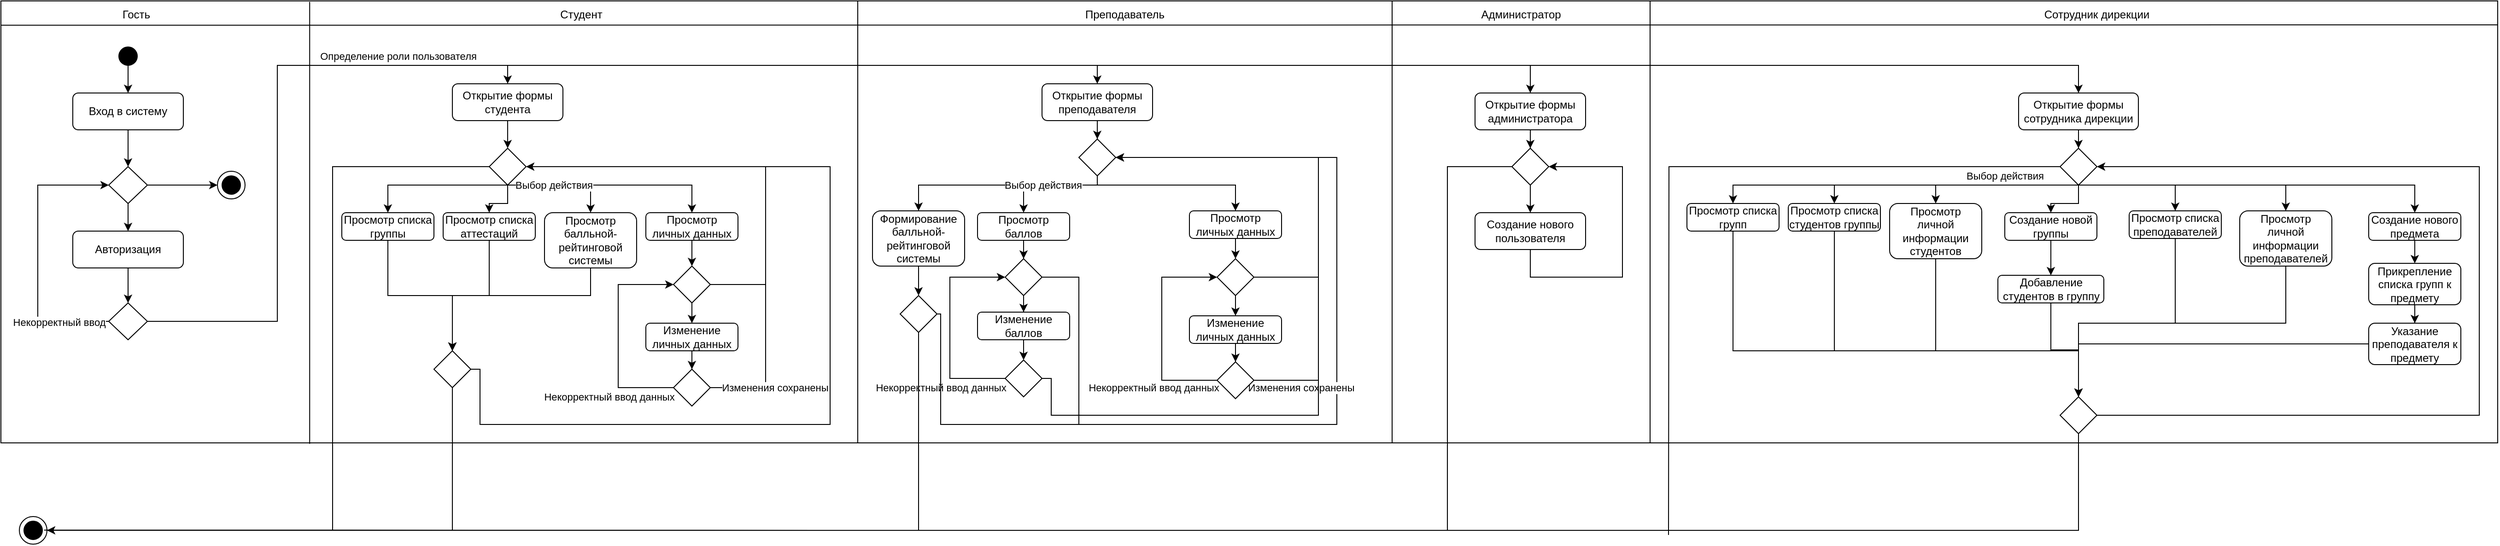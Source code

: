 <mxfile version="15.9.6" type="device"><diagram id="YFLqQj2eBZl2a2JUq5xN" name="Page-1"><mxGraphModel dx="2370" dy="1228" grid="1" gridSize="10" guides="1" tooltips="1" connect="1" arrows="1" fold="1" page="1" pageScale="1" pageWidth="827" pageHeight="1169" math="0" shadow="0"><root><mxCell id="0"/><mxCell id="1" parent="0"/><mxCell id="J7A0j77_E12-_ybior26-1" value="" style="rounded=0;whiteSpace=wrap;html=1;" vertex="1" parent="1"><mxGeometry width="2710" height="480" as="geometry"/></mxCell><mxCell id="J7A0j77_E12-_ybior26-17" value="" style="ellipse;whiteSpace=wrap;html=1;fillColor=#FFFFFF;" vertex="1" parent="1"><mxGeometry x="235" y="185" width="30" height="30" as="geometry"/></mxCell><mxCell id="J7A0j77_E12-_ybior26-2" value="" style="endArrow=none;html=1;rounded=0;exitX=0;exitY=0.055;exitDx=0;exitDy=0;exitPerimeter=0;" edge="1" parent="1" source="J7A0j77_E12-_ybior26-1"><mxGeometry width="50" height="50" relative="1" as="geometry"><mxPoint x="-30" y="80" as="sourcePoint"/><mxPoint x="2710" y="26" as="targetPoint"/></mxGeometry></mxCell><mxCell id="J7A0j77_E12-_ybior26-3" value="Гость" style="text;html=1;strokeColor=none;fillColor=none;align=center;verticalAlign=middle;whiteSpace=wrap;rounded=0;" vertex="1" parent="1"><mxGeometry x="117" width="60" height="30" as="geometry"/></mxCell><mxCell id="J7A0j77_E12-_ybior26-4" value="" style="ellipse;whiteSpace=wrap;html=1;fillColor=#000000;" vertex="1" parent="1"><mxGeometry x="128" y="50" width="20" height="20" as="geometry"/></mxCell><mxCell id="J7A0j77_E12-_ybior26-5" value="Вход в систему" style="rounded=1;whiteSpace=wrap;html=1;fillColor=#FFFFFF;" vertex="1" parent="1"><mxGeometry x="78" y="100" width="120" height="40" as="geometry"/></mxCell><mxCell id="J7A0j77_E12-_ybior26-6" value="" style="endArrow=classic;html=1;rounded=0;exitX=0.5;exitY=1;exitDx=0;exitDy=0;entryX=0.5;entryY=0;entryDx=0;entryDy=0;" edge="1" parent="1" source="J7A0j77_E12-_ybior26-4" target="J7A0j77_E12-_ybior26-5"><mxGeometry width="50" height="50" relative="1" as="geometry"><mxPoint x="148" y="110" as="sourcePoint"/><mxPoint x="198" y="60" as="targetPoint"/></mxGeometry></mxCell><mxCell id="J7A0j77_E12-_ybior26-7" value="" style="endArrow=classic;html=1;rounded=0;exitX=0.5;exitY=1;exitDx=0;exitDy=0;entryX=0.5;entryY=0;entryDx=0;entryDy=0;" edge="1" parent="1" source="J7A0j77_E12-_ybior26-5" target="J7A0j77_E12-_ybior26-8"><mxGeometry width="50" height="50" relative="1" as="geometry"><mxPoint x="130" y="220" as="sourcePoint"/><mxPoint x="-50" y="110" as="targetPoint"/></mxGeometry></mxCell><mxCell id="J7A0j77_E12-_ybior26-18" style="edgeStyle=orthogonalEdgeStyle;rounded=0;orthogonalLoop=1;jettySize=auto;html=1;entryX=0;entryY=0.5;entryDx=0;entryDy=0;" edge="1" parent="1" source="J7A0j77_E12-_ybior26-8" target="J7A0j77_E12-_ybior26-17"><mxGeometry relative="1" as="geometry"/></mxCell><mxCell id="J7A0j77_E12-_ybior26-8" value="" style="rhombus;whiteSpace=wrap;html=1;fillColor=#FFFFFF;" vertex="1" parent="1"><mxGeometry x="117" y="180" width="42" height="40" as="geometry"/></mxCell><mxCell id="J7A0j77_E12-_ybior26-9" value="" style="endArrow=classic;html=1;rounded=0;exitX=0.5;exitY=1;exitDx=0;exitDy=0;entryX=0.5;entryY=0;entryDx=0;entryDy=0;" edge="1" parent="1" source="J7A0j77_E12-_ybior26-8" target="J7A0j77_E12-_ybior26-10"><mxGeometry width="50" height="50" relative="1" as="geometry"><mxPoint x="140" y="260" as="sourcePoint"/><mxPoint x="-30" y="240" as="targetPoint"/></mxGeometry></mxCell><mxCell id="J7A0j77_E12-_ybior26-13" style="edgeStyle=orthogonalEdgeStyle;rounded=0;orthogonalLoop=1;jettySize=auto;html=1;" edge="1" parent="1" source="J7A0j77_E12-_ybior26-10" target="J7A0j77_E12-_ybior26-12"><mxGeometry relative="1" as="geometry"/></mxCell><mxCell id="J7A0j77_E12-_ybior26-10" value="Авторизация" style="rounded=1;whiteSpace=wrap;html=1;fillColor=#FFFFFF;" vertex="1" parent="1"><mxGeometry x="78" y="250" width="120" height="40" as="geometry"/></mxCell><mxCell id="J7A0j77_E12-_ybior26-14" style="edgeStyle=orthogonalEdgeStyle;rounded=0;orthogonalLoop=1;jettySize=auto;html=1;entryX=0;entryY=0.5;entryDx=0;entryDy=0;" edge="1" parent="1" source="J7A0j77_E12-_ybior26-12" target="J7A0j77_E12-_ybior26-8"><mxGeometry relative="1" as="geometry"><Array as="points"><mxPoint x="40" y="348.0"/><mxPoint x="40" y="200"/></Array></mxGeometry></mxCell><mxCell id="J7A0j77_E12-_ybior26-15" value="Некорректный ввод" style="edgeLabel;html=1;align=center;verticalAlign=middle;resizable=0;points=[];" vertex="1" connectable="0" parent="J7A0j77_E12-_ybior26-14"><mxGeometry x="-0.639" y="1" relative="1" as="geometry"><mxPoint as="offset"/></mxGeometry></mxCell><mxCell id="J7A0j77_E12-_ybior26-23" style="edgeStyle=orthogonalEdgeStyle;rounded=0;orthogonalLoop=1;jettySize=auto;html=1;entryX=0.5;entryY=0;entryDx=0;entryDy=0;" edge="1" parent="1" source="J7A0j77_E12-_ybior26-12" target="J7A0j77_E12-_ybior26-22"><mxGeometry relative="1" as="geometry"><Array as="points"><mxPoint x="300" y="348"/><mxPoint x="300" y="70"/><mxPoint x="550" y="70"/></Array></mxGeometry></mxCell><mxCell id="J7A0j77_E12-_ybior26-26" value="Определение роли пользователя" style="edgeLabel;html=1;align=center;verticalAlign=middle;resizable=0;points=[];" vertex="1" connectable="0" parent="J7A0j77_E12-_ybior26-23"><mxGeometry x="0.508" y="-1" relative="1" as="geometry"><mxPoint x="30" y="-11" as="offset"/></mxGeometry></mxCell><mxCell id="J7A0j77_E12-_ybior26-63" style="edgeStyle=orthogonalEdgeStyle;rounded=0;orthogonalLoop=1;jettySize=auto;html=1;entryX=0.5;entryY=0;entryDx=0;entryDy=0;endArrow=classic;endFill=1;" edge="1" parent="1" source="J7A0j77_E12-_ybior26-12" target="J7A0j77_E12-_ybior26-61"><mxGeometry relative="1" as="geometry"><Array as="points"><mxPoint x="300" y="348"/><mxPoint x="300" y="70"/><mxPoint x="1190" y="70"/></Array></mxGeometry></mxCell><mxCell id="J7A0j77_E12-_ybior26-107" style="edgeStyle=orthogonalEdgeStyle;rounded=0;orthogonalLoop=1;jettySize=auto;html=1;entryX=0.5;entryY=0;entryDx=0;entryDy=0;endArrow=classic;endFill=1;" edge="1" parent="1" source="J7A0j77_E12-_ybior26-12" target="J7A0j77_E12-_ybior26-106"><mxGeometry relative="1" as="geometry"><Array as="points"><mxPoint x="300" y="348"/><mxPoint x="300" y="70"/><mxPoint x="1660" y="70"/></Array></mxGeometry></mxCell><mxCell id="J7A0j77_E12-_ybior26-119" style="edgeStyle=orthogonalEdgeStyle;rounded=0;orthogonalLoop=1;jettySize=auto;html=1;entryX=0.5;entryY=0;entryDx=0;entryDy=0;endArrow=classic;endFill=1;" edge="1" parent="1" source="J7A0j77_E12-_ybior26-12" target="J7A0j77_E12-_ybior26-118"><mxGeometry relative="1" as="geometry"><Array as="points"><mxPoint x="300" y="348"/><mxPoint x="300" y="70"/><mxPoint x="2255" y="70"/></Array></mxGeometry></mxCell><mxCell id="J7A0j77_E12-_ybior26-12" value="" style="rhombus;whiteSpace=wrap;html=1;fillColor=#FFFFFF;" vertex="1" parent="1"><mxGeometry x="117" y="328" width="42" height="40" as="geometry"/></mxCell><mxCell id="J7A0j77_E12-_ybior26-16" value="" style="ellipse;whiteSpace=wrap;html=1;fillColor=#000000;" vertex="1" parent="1"><mxGeometry x="240" y="190" width="20" height="20" as="geometry"/></mxCell><mxCell id="J7A0j77_E12-_ybior26-19" value="" style="endArrow=none;html=1;rounded=0;exitX=0.344;exitY=0.002;exitDx=0;exitDy=0;exitPerimeter=0;entryX=0.344;entryY=1.002;entryDx=0;entryDy=0;entryPerimeter=0;" edge="1" parent="1"><mxGeometry width="50" height="50" relative="1" as="geometry"><mxPoint x="335.12" y="0.96" as="sourcePoint"/><mxPoint x="335.12" y="480.96" as="targetPoint"/></mxGeometry></mxCell><mxCell id="J7A0j77_E12-_ybior26-20" value="Студент" style="text;html=1;strokeColor=none;fillColor=none;align=center;verticalAlign=middle;whiteSpace=wrap;rounded=0;" vertex="1" parent="1"><mxGeometry x="600" width="60" height="30" as="geometry"/></mxCell><mxCell id="J7A0j77_E12-_ybior26-27" style="edgeStyle=orthogonalEdgeStyle;rounded=0;orthogonalLoop=1;jettySize=auto;html=1;entryX=0.5;entryY=0;entryDx=0;entryDy=0;" edge="1" parent="1" source="J7A0j77_E12-_ybior26-22" target="J7A0j77_E12-_ybior26-25"><mxGeometry relative="1" as="geometry"/></mxCell><mxCell id="J7A0j77_E12-_ybior26-22" value="Открытие формы студента" style="rounded=1;whiteSpace=wrap;html=1;fillColor=#FFFFFF;" vertex="1" parent="1"><mxGeometry x="490" y="90" width="120" height="40" as="geometry"/></mxCell><mxCell id="J7A0j77_E12-_ybior26-33" style="edgeStyle=orthogonalEdgeStyle;rounded=0;orthogonalLoop=1;jettySize=auto;html=1;entryX=0.5;entryY=0;entryDx=0;entryDy=0;" edge="1" parent="1" source="J7A0j77_E12-_ybior26-25" target="J7A0j77_E12-_ybior26-28"><mxGeometry relative="1" as="geometry"><Array as="points"><mxPoint x="420" y="200"/></Array></mxGeometry></mxCell><mxCell id="J7A0j77_E12-_ybior26-34" style="edgeStyle=orthogonalEdgeStyle;rounded=0;orthogonalLoop=1;jettySize=auto;html=1;entryX=0.5;entryY=0;entryDx=0;entryDy=0;" edge="1" parent="1" source="J7A0j77_E12-_ybior26-25" target="J7A0j77_E12-_ybior26-29"><mxGeometry relative="1" as="geometry"/></mxCell><mxCell id="J7A0j77_E12-_ybior26-35" style="edgeStyle=orthogonalEdgeStyle;rounded=0;orthogonalLoop=1;jettySize=auto;html=1;entryX=0.5;entryY=0;entryDx=0;entryDy=0;" edge="1" parent="1" source="J7A0j77_E12-_ybior26-25" target="J7A0j77_E12-_ybior26-30"><mxGeometry relative="1" as="geometry"><Array as="points"><mxPoint x="640" y="200"/></Array></mxGeometry></mxCell><mxCell id="J7A0j77_E12-_ybior26-36" style="edgeStyle=orthogonalEdgeStyle;rounded=0;orthogonalLoop=1;jettySize=auto;html=1;entryX=0.5;entryY=0;entryDx=0;entryDy=0;" edge="1" parent="1" source="J7A0j77_E12-_ybior26-25" target="J7A0j77_E12-_ybior26-32"><mxGeometry relative="1" as="geometry"><Array as="points"><mxPoint x="750" y="200"/></Array></mxGeometry></mxCell><mxCell id="J7A0j77_E12-_ybior26-104" value="Выбор действия" style="edgeLabel;html=1;align=center;verticalAlign=middle;resizable=0;points=[];" vertex="1" connectable="0" parent="J7A0j77_E12-_ybior26-36"><mxGeometry x="-0.79" y="-2" relative="1" as="geometry"><mxPoint x="26" y="-2" as="offset"/></mxGeometry></mxCell><mxCell id="J7A0j77_E12-_ybior26-58" style="edgeStyle=orthogonalEdgeStyle;rounded=0;orthogonalLoop=1;jettySize=auto;html=1;endArrow=none;endFill=0;entryX=1;entryY=0.5;entryDx=0;entryDy=0;" edge="1" parent="1" source="J7A0j77_E12-_ybior26-25" target="J7A0j77_E12-_ybior26-41"><mxGeometry relative="1" as="geometry"><mxPoint x="360" y="570" as="targetPoint"/><Array as="points"><mxPoint x="360" y="180"/><mxPoint x="360" y="575"/></Array></mxGeometry></mxCell><mxCell id="J7A0j77_E12-_ybior26-25" value="" style="rhombus;whiteSpace=wrap;html=1;fillColor=#FFFFFF;" vertex="1" parent="1"><mxGeometry x="530" y="160" width="40" height="40" as="geometry"/></mxCell><mxCell id="J7A0j77_E12-_ybior26-53" style="edgeStyle=orthogonalEdgeStyle;rounded=0;orthogonalLoop=1;jettySize=auto;html=1;entryX=0.5;entryY=0;entryDx=0;entryDy=0;endArrow=classic;endFill=1;" edge="1" parent="1" source="J7A0j77_E12-_ybior26-28" target="J7A0j77_E12-_ybior26-52"><mxGeometry relative="1" as="geometry"/></mxCell><mxCell id="J7A0j77_E12-_ybior26-28" value="Просмотр списка группы" style="rounded=1;whiteSpace=wrap;html=1;fillColor=#FFFFFF;" vertex="1" parent="1"><mxGeometry x="370" y="230" width="100" height="30" as="geometry"/></mxCell><mxCell id="J7A0j77_E12-_ybior26-54" style="edgeStyle=orthogonalEdgeStyle;rounded=0;orthogonalLoop=1;jettySize=auto;html=1;entryX=0.5;entryY=0;entryDx=0;entryDy=0;endArrow=classic;endFill=1;" edge="1" parent="1" source="J7A0j77_E12-_ybior26-29" target="J7A0j77_E12-_ybior26-52"><mxGeometry relative="1" as="geometry"/></mxCell><mxCell id="J7A0j77_E12-_ybior26-29" value="Просмотр списка аттестаций" style="rounded=1;whiteSpace=wrap;html=1;fillColor=#FFFFFF;" vertex="1" parent="1"><mxGeometry x="480" y="230" width="100" height="30" as="geometry"/></mxCell><mxCell id="J7A0j77_E12-_ybior26-55" style="edgeStyle=orthogonalEdgeStyle;rounded=0;orthogonalLoop=1;jettySize=auto;html=1;endArrow=classic;endFill=1;entryX=0.5;entryY=0;entryDx=0;entryDy=0;" edge="1" parent="1" source="J7A0j77_E12-_ybior26-30" target="J7A0j77_E12-_ybior26-52"><mxGeometry relative="1" as="geometry"><mxPoint x="490" y="360" as="targetPoint"/><Array as="points"><mxPoint x="640" y="320"/><mxPoint x="490" y="320"/></Array></mxGeometry></mxCell><mxCell id="J7A0j77_E12-_ybior26-30" value="Просмотр балльной-рейтинговой системы" style="rounded=1;whiteSpace=wrap;html=1;fillColor=#FFFFFF;" vertex="1" parent="1"><mxGeometry x="590" y="230" width="100" height="60" as="geometry"/></mxCell><mxCell id="J7A0j77_E12-_ybior26-38" style="edgeStyle=orthogonalEdgeStyle;rounded=0;orthogonalLoop=1;jettySize=auto;html=1;entryX=0.5;entryY=0;entryDx=0;entryDy=0;" edge="1" parent="1" source="J7A0j77_E12-_ybior26-32" target="J7A0j77_E12-_ybior26-37"><mxGeometry relative="1" as="geometry"/></mxCell><mxCell id="J7A0j77_E12-_ybior26-32" value="Просмотр личных данных" style="rounded=1;whiteSpace=wrap;html=1;fillColor=#FFFFFF;" vertex="1" parent="1"><mxGeometry x="700" y="230" width="100" height="30" as="geometry"/></mxCell><mxCell id="J7A0j77_E12-_ybior26-40" style="edgeStyle=orthogonalEdgeStyle;rounded=0;orthogonalLoop=1;jettySize=auto;html=1;entryX=0.5;entryY=0;entryDx=0;entryDy=0;" edge="1" parent="1" source="J7A0j77_E12-_ybior26-37" target="J7A0j77_E12-_ybior26-39"><mxGeometry relative="1" as="geometry"/></mxCell><mxCell id="J7A0j77_E12-_ybior26-50" style="edgeStyle=orthogonalEdgeStyle;rounded=0;orthogonalLoop=1;jettySize=auto;html=1;endArrow=none;endFill=0;" edge="1" parent="1" source="J7A0j77_E12-_ybior26-37"><mxGeometry relative="1" as="geometry"><mxPoint x="830" y="308" as="targetPoint"/></mxGeometry></mxCell><mxCell id="J7A0j77_E12-_ybior26-37" value="" style="rhombus;whiteSpace=wrap;html=1;fillColor=#FFFFFF;" vertex="1" parent="1"><mxGeometry x="730" y="288" width="40" height="40" as="geometry"/></mxCell><mxCell id="J7A0j77_E12-_ybior26-46" style="edgeStyle=orthogonalEdgeStyle;rounded=0;orthogonalLoop=1;jettySize=auto;html=1;entryX=0.5;entryY=0;entryDx=0;entryDy=0;" edge="1" parent="1" source="J7A0j77_E12-_ybior26-39" target="J7A0j77_E12-_ybior26-45"><mxGeometry relative="1" as="geometry"/></mxCell><mxCell id="J7A0j77_E12-_ybior26-39" value="Изменение личных данных" style="rounded=1;whiteSpace=wrap;html=1;fillColor=#FFFFFF;" vertex="1" parent="1"><mxGeometry x="700" y="350" width="100" height="30" as="geometry"/></mxCell><mxCell id="J7A0j77_E12-_ybior26-41" value="" style="ellipse;whiteSpace=wrap;html=1;fillColor=#FFFFFF;" vertex="1" parent="1"><mxGeometry x="20" y="560" width="30" height="30" as="geometry"/></mxCell><mxCell id="J7A0j77_E12-_ybior26-42" value="" style="ellipse;whiteSpace=wrap;html=1;fillColor=#000000;" vertex="1" parent="1"><mxGeometry x="25" y="565" width="20" height="20" as="geometry"/></mxCell><mxCell id="J7A0j77_E12-_ybior26-47" style="edgeStyle=orthogonalEdgeStyle;rounded=0;orthogonalLoop=1;jettySize=auto;html=1;entryX=0;entryY=0.5;entryDx=0;entryDy=0;" edge="1" parent="1" source="J7A0j77_E12-_ybior26-45" target="J7A0j77_E12-_ybior26-37"><mxGeometry relative="1" as="geometry"><Array as="points"><mxPoint x="670" y="420"/><mxPoint x="670" y="308"/></Array></mxGeometry></mxCell><mxCell id="J7A0j77_E12-_ybior26-48" value="Некорректный ввод данных" style="edgeLabel;html=1;align=center;verticalAlign=middle;resizable=0;points=[];" vertex="1" connectable="0" parent="J7A0j77_E12-_ybior26-47"><mxGeometry x="-0.673" relative="1" as="geometry"><mxPoint x="-32" y="10" as="offset"/></mxGeometry></mxCell><mxCell id="J7A0j77_E12-_ybior26-49" style="edgeStyle=orthogonalEdgeStyle;rounded=0;orthogonalLoop=1;jettySize=auto;html=1;entryX=1;entryY=0.5;entryDx=0;entryDy=0;" edge="1" parent="1" source="J7A0j77_E12-_ybior26-45" target="J7A0j77_E12-_ybior26-25"><mxGeometry relative="1" as="geometry"><Array as="points"><mxPoint x="830" y="420"/><mxPoint x="830" y="180"/></Array></mxGeometry></mxCell><mxCell id="J7A0j77_E12-_ybior26-51" value="Изменения сохранены" style="edgeLabel;html=1;align=center;verticalAlign=middle;resizable=0;points=[];" vertex="1" connectable="0" parent="J7A0j77_E12-_ybior26-49"><mxGeometry x="-0.83" relative="1" as="geometry"><mxPoint x="22" as="offset"/></mxGeometry></mxCell><mxCell id="J7A0j77_E12-_ybior26-45" value="" style="rhombus;whiteSpace=wrap;html=1;fillColor=#FFFFFF;" vertex="1" parent="1"><mxGeometry x="730" y="400" width="40" height="40" as="geometry"/></mxCell><mxCell id="J7A0j77_E12-_ybior26-56" style="edgeStyle=orthogonalEdgeStyle;rounded=0;orthogonalLoop=1;jettySize=auto;html=1;entryX=1;entryY=0.5;entryDx=0;entryDy=0;endArrow=classic;endFill=1;" edge="1" parent="1" source="J7A0j77_E12-_ybior26-52" target="J7A0j77_E12-_ybior26-41"><mxGeometry relative="1" as="geometry"><Array as="points"><mxPoint x="490" y="575"/></Array></mxGeometry></mxCell><mxCell id="J7A0j77_E12-_ybior26-57" style="edgeStyle=orthogonalEdgeStyle;rounded=0;orthogonalLoop=1;jettySize=auto;html=1;endArrow=none;endFill=0;" edge="1" parent="1" source="J7A0j77_E12-_ybior26-52"><mxGeometry relative="1" as="geometry"><mxPoint x="830" y="180" as="targetPoint"/><Array as="points"><mxPoint x="520" y="400"/><mxPoint x="520" y="460"/><mxPoint x="900" y="460"/><mxPoint x="900" y="180"/></Array></mxGeometry></mxCell><mxCell id="J7A0j77_E12-_ybior26-52" value="" style="rhombus;whiteSpace=wrap;html=1;fillColor=#FFFFFF;" vertex="1" parent="1"><mxGeometry x="470" y="380" width="40" height="40" as="geometry"/></mxCell><mxCell id="J7A0j77_E12-_ybior26-59" value="" style="endArrow=none;html=1;rounded=0;exitX=0.344;exitY=0.002;exitDx=0;exitDy=0;exitPerimeter=0;entryX=0.344;entryY=1.002;entryDx=0;entryDy=0;entryPerimeter=0;" edge="1" parent="1"><mxGeometry width="50" height="50" relative="1" as="geometry"><mxPoint x="930.0" y="3.553e-14" as="sourcePoint"/><mxPoint x="930.0" y="480.0" as="targetPoint"/></mxGeometry></mxCell><mxCell id="J7A0j77_E12-_ybior26-60" value="Преподаватель" style="text;html=1;strokeColor=none;fillColor=none;align=center;verticalAlign=middle;whiteSpace=wrap;rounded=0;" vertex="1" parent="1"><mxGeometry x="1190" width="60" height="30" as="geometry"/></mxCell><mxCell id="J7A0j77_E12-_ybior26-65" style="edgeStyle=orthogonalEdgeStyle;rounded=0;orthogonalLoop=1;jettySize=auto;html=1;entryX=0.5;entryY=0;entryDx=0;entryDy=0;endArrow=classic;endFill=1;" edge="1" parent="1" source="J7A0j77_E12-_ybior26-61" target="J7A0j77_E12-_ybior26-64"><mxGeometry relative="1" as="geometry"/></mxCell><mxCell id="J7A0j77_E12-_ybior26-61" value="Открытие формы преподавателя" style="rounded=1;whiteSpace=wrap;html=1;fillColor=#FFFFFF;" vertex="1" parent="1"><mxGeometry x="1130" y="90" width="120" height="40" as="geometry"/></mxCell><mxCell id="J7A0j77_E12-_ybior26-67" style="edgeStyle=orthogonalEdgeStyle;rounded=0;orthogonalLoop=1;jettySize=auto;html=1;entryX=0.5;entryY=0;entryDx=0;entryDy=0;endArrow=classic;endFill=1;" edge="1" parent="1" source="J7A0j77_E12-_ybior26-64" target="J7A0j77_E12-_ybior26-66"><mxGeometry relative="1" as="geometry"><Array as="points"><mxPoint x="1190" y="200"/><mxPoint x="996" y="200"/></Array></mxGeometry></mxCell><mxCell id="J7A0j77_E12-_ybior26-69" style="edgeStyle=orthogonalEdgeStyle;rounded=0;orthogonalLoop=1;jettySize=auto;html=1;entryX=0.5;entryY=0;entryDx=0;entryDy=0;endArrow=classic;endFill=1;" edge="1" parent="1" source="J7A0j77_E12-_ybior26-64" target="J7A0j77_E12-_ybior26-68"><mxGeometry relative="1" as="geometry"><Array as="points"><mxPoint x="1190" y="200"/><mxPoint x="1110" y="200"/></Array></mxGeometry></mxCell><mxCell id="J7A0j77_E12-_ybior26-103" value="Выбор действия" style="edgeLabel;html=1;align=center;verticalAlign=middle;resizable=0;points=[];" vertex="1" connectable="0" parent="J7A0j77_E12-_ybior26-69"><mxGeometry x="-0.408" relative="1" as="geometry"><mxPoint x="-34" as="offset"/></mxGeometry></mxCell><mxCell id="J7A0j77_E12-_ybior26-73" style="edgeStyle=orthogonalEdgeStyle;rounded=0;orthogonalLoop=1;jettySize=auto;html=1;entryX=0.5;entryY=0;entryDx=0;entryDy=0;endArrow=classic;endFill=1;" edge="1" parent="1" source="J7A0j77_E12-_ybior26-64" target="J7A0j77_E12-_ybior26-72"><mxGeometry relative="1" as="geometry"><Array as="points"><mxPoint x="1190" y="200"/><mxPoint x="1340" y="200"/></Array></mxGeometry></mxCell><mxCell id="J7A0j77_E12-_ybior26-64" value="" style="rhombus;whiteSpace=wrap;html=1;fillColor=#FFFFFF;" vertex="1" parent="1"><mxGeometry x="1170" y="150" width="40" height="40" as="geometry"/></mxCell><mxCell id="J7A0j77_E12-_ybior26-100" style="edgeStyle=orthogonalEdgeStyle;rounded=0;orthogonalLoop=1;jettySize=auto;html=1;entryX=0.5;entryY=0;entryDx=0;entryDy=0;endArrow=classic;endFill=1;" edge="1" parent="1" source="J7A0j77_E12-_ybior26-66" target="J7A0j77_E12-_ybior26-99"><mxGeometry relative="1" as="geometry"/></mxCell><mxCell id="J7A0j77_E12-_ybior26-66" value="Формирование балльной-рейтинговой системы" style="rounded=1;whiteSpace=wrap;html=1;fillColor=#FFFFFF;" vertex="1" parent="1"><mxGeometry x="946" y="228" width="100" height="60" as="geometry"/></mxCell><mxCell id="J7A0j77_E12-_ybior26-71" style="edgeStyle=orthogonalEdgeStyle;rounded=0;orthogonalLoop=1;jettySize=auto;html=1;entryX=0.5;entryY=0;entryDx=0;entryDy=0;endArrow=classic;endFill=1;" edge="1" parent="1" source="J7A0j77_E12-_ybior26-68" target="J7A0j77_E12-_ybior26-70"><mxGeometry relative="1" as="geometry"/></mxCell><mxCell id="J7A0j77_E12-_ybior26-68" value="Просмотр баллов" style="rounded=1;whiteSpace=wrap;html=1;fillColor=#FFFFFF;" vertex="1" parent="1"><mxGeometry x="1060" y="230" width="100" height="30" as="geometry"/></mxCell><mxCell id="J7A0j77_E12-_ybior26-92" style="edgeStyle=orthogonalEdgeStyle;rounded=0;orthogonalLoop=1;jettySize=auto;html=1;entryX=0.5;entryY=0;entryDx=0;entryDy=0;endArrow=classic;endFill=1;" edge="1" parent="1" source="J7A0j77_E12-_ybior26-70" target="J7A0j77_E12-_ybior26-91"><mxGeometry relative="1" as="geometry"/></mxCell><mxCell id="J7A0j77_E12-_ybior26-98" style="edgeStyle=orthogonalEdgeStyle;rounded=0;orthogonalLoop=1;jettySize=auto;html=1;endArrow=none;endFill=0;entryX=1;entryY=0.5;entryDx=0;entryDy=0;" edge="1" parent="1" source="J7A0j77_E12-_ybior26-70" target="J7A0j77_E12-_ybior26-64"><mxGeometry relative="1" as="geometry"><mxPoint x="1420" y="168" as="targetPoint"/><Array as="points"><mxPoint x="1170" y="300"/><mxPoint x="1170" y="460"/><mxPoint x="1450" y="460"/><mxPoint x="1450" y="170"/></Array></mxGeometry></mxCell><mxCell id="J7A0j77_E12-_ybior26-70" value="" style="rhombus;whiteSpace=wrap;html=1;fillColor=#FFFFFF;" vertex="1" parent="1"><mxGeometry x="1090" y="280" width="40" height="40" as="geometry"/></mxCell><mxCell id="J7A0j77_E12-_ybior26-83" style="edgeStyle=orthogonalEdgeStyle;rounded=0;orthogonalLoop=1;jettySize=auto;html=1;entryX=0.5;entryY=0;entryDx=0;entryDy=0;endArrow=classic;endFill=1;" edge="1" parent="1" source="J7A0j77_E12-_ybior26-72" target="J7A0j77_E12-_ybior26-80"><mxGeometry relative="1" as="geometry"/></mxCell><mxCell id="J7A0j77_E12-_ybior26-72" value="Просмотр личных данных" style="rounded=1;whiteSpace=wrap;html=1;fillColor=#FFFFFF;" vertex="1" parent="1"><mxGeometry x="1290" y="228" width="100" height="30" as="geometry"/></mxCell><mxCell id="J7A0j77_E12-_ybior26-84" style="edgeStyle=orthogonalEdgeStyle;rounded=0;orthogonalLoop=1;jettySize=auto;html=1;entryX=0.5;entryY=0;entryDx=0;entryDy=0;endArrow=classic;endFill=1;" edge="1" parent="1" source="J7A0j77_E12-_ybior26-80" target="J7A0j77_E12-_ybior26-81"><mxGeometry relative="1" as="geometry"/></mxCell><mxCell id="J7A0j77_E12-_ybior26-87" style="edgeStyle=orthogonalEdgeStyle;rounded=0;orthogonalLoop=1;jettySize=auto;html=1;entryX=1;entryY=0.5;entryDx=0;entryDy=0;endArrow=classic;endFill=1;" edge="1" parent="1" source="J7A0j77_E12-_ybior26-80" target="J7A0j77_E12-_ybior26-64"><mxGeometry relative="1" as="geometry"><Array as="points"><mxPoint x="1430" y="300"/><mxPoint x="1430" y="170"/></Array></mxGeometry></mxCell><mxCell id="J7A0j77_E12-_ybior26-80" value="" style="rhombus;whiteSpace=wrap;html=1;fillColor=#FFFFFF;" vertex="1" parent="1"><mxGeometry x="1320" y="280" width="40" height="40" as="geometry"/></mxCell><mxCell id="J7A0j77_E12-_ybior26-90" style="edgeStyle=orthogonalEdgeStyle;rounded=0;orthogonalLoop=1;jettySize=auto;html=1;entryX=0.5;entryY=0;entryDx=0;entryDy=0;endArrow=classic;endFill=1;" edge="1" parent="1" source="J7A0j77_E12-_ybior26-81" target="J7A0j77_E12-_ybior26-82"><mxGeometry relative="1" as="geometry"/></mxCell><mxCell id="J7A0j77_E12-_ybior26-81" value="Изменение личных данных" style="rounded=1;whiteSpace=wrap;html=1;fillColor=#FFFFFF;" vertex="1" parent="1"><mxGeometry x="1290" y="342" width="100" height="30" as="geometry"/></mxCell><mxCell id="J7A0j77_E12-_ybior26-85" style="edgeStyle=orthogonalEdgeStyle;rounded=0;orthogonalLoop=1;jettySize=auto;html=1;entryX=0;entryY=0.5;entryDx=0;entryDy=0;endArrow=classic;endFill=1;" edge="1" parent="1" source="J7A0j77_E12-_ybior26-82" target="J7A0j77_E12-_ybior26-80"><mxGeometry relative="1" as="geometry"><Array as="points"><mxPoint x="1260" y="412"/><mxPoint x="1260" y="300"/></Array></mxGeometry></mxCell><mxCell id="J7A0j77_E12-_ybior26-86" value="Некорректный ввод данных" style="edgeLabel;html=1;align=center;verticalAlign=middle;resizable=0;points=[];" vertex="1" connectable="0" parent="J7A0j77_E12-_ybior26-85"><mxGeometry x="-0.666" y="1" relative="1" as="geometry"><mxPoint x="-31" y="7" as="offset"/></mxGeometry></mxCell><mxCell id="J7A0j77_E12-_ybior26-88" style="edgeStyle=orthogonalEdgeStyle;rounded=0;orthogonalLoop=1;jettySize=auto;html=1;entryX=1;entryY=0.5;entryDx=0;entryDy=0;endArrow=classic;endFill=1;" edge="1" parent="1" source="J7A0j77_E12-_ybior26-82" target="J7A0j77_E12-_ybior26-64"><mxGeometry relative="1" as="geometry"><Array as="points"><mxPoint x="1430" y="412"/><mxPoint x="1430" y="170"/></Array></mxGeometry></mxCell><mxCell id="J7A0j77_E12-_ybior26-89" value="Изменения сохранены" style="edgeLabel;html=1;align=center;verticalAlign=middle;resizable=0;points=[];" vertex="1" connectable="0" parent="J7A0j77_E12-_ybior26-88"><mxGeometry x="-0.89" y="-1" relative="1" as="geometry"><mxPoint x="21" y="7" as="offset"/></mxGeometry></mxCell><mxCell id="J7A0j77_E12-_ybior26-82" value="" style="rhombus;whiteSpace=wrap;html=1;fillColor=#FFFFFF;" vertex="1" parent="1"><mxGeometry x="1320" y="392" width="40" height="40" as="geometry"/></mxCell><mxCell id="J7A0j77_E12-_ybior26-94" style="edgeStyle=orthogonalEdgeStyle;rounded=0;orthogonalLoop=1;jettySize=auto;html=1;entryX=0.5;entryY=0;entryDx=0;entryDy=0;endArrow=classic;endFill=1;" edge="1" parent="1" source="J7A0j77_E12-_ybior26-91" target="J7A0j77_E12-_ybior26-93"><mxGeometry relative="1" as="geometry"/></mxCell><mxCell id="J7A0j77_E12-_ybior26-91" value="Изменение баллов" style="rounded=1;whiteSpace=wrap;html=1;fillColor=#FFFFFF;" vertex="1" parent="1"><mxGeometry x="1060" y="338" width="100" height="30" as="geometry"/></mxCell><mxCell id="J7A0j77_E12-_ybior26-95" style="edgeStyle=orthogonalEdgeStyle;rounded=0;orthogonalLoop=1;jettySize=auto;html=1;entryX=0;entryY=0.5;entryDx=0;entryDy=0;endArrow=classic;endFill=1;" edge="1" parent="1" source="J7A0j77_E12-_ybior26-93" target="J7A0j77_E12-_ybior26-70"><mxGeometry relative="1" as="geometry"><Array as="points"><mxPoint x="1030" y="410"/><mxPoint x="1030" y="300"/></Array></mxGeometry></mxCell><mxCell id="J7A0j77_E12-_ybior26-96" value="Некорректный ввод данных" style="edgeLabel;html=1;align=center;verticalAlign=middle;resizable=0;points=[];" vertex="1" connectable="0" parent="J7A0j77_E12-_ybior26-95"><mxGeometry x="-0.81" y="-1" relative="1" as="geometry"><mxPoint x="-48" y="11" as="offset"/></mxGeometry></mxCell><mxCell id="J7A0j77_E12-_ybior26-97" style="edgeStyle=orthogonalEdgeStyle;rounded=0;orthogonalLoop=1;jettySize=auto;html=1;endArrow=none;endFill=0;" edge="1" parent="1" source="J7A0j77_E12-_ybior26-93"><mxGeometry relative="1" as="geometry"><mxPoint x="1430" y="410" as="targetPoint"/><Array as="points"><mxPoint x="1140" y="410"/><mxPoint x="1140" y="450"/><mxPoint x="1430" y="450"/></Array></mxGeometry></mxCell><mxCell id="J7A0j77_E12-_ybior26-93" value="" style="rhombus;whiteSpace=wrap;html=1;fillColor=#FFFFFF;" vertex="1" parent="1"><mxGeometry x="1090" y="390" width="40" height="40" as="geometry"/></mxCell><mxCell id="J7A0j77_E12-_ybior26-101" style="edgeStyle=orthogonalEdgeStyle;rounded=0;orthogonalLoop=1;jettySize=auto;html=1;endArrow=none;endFill=0;entryX=1;entryY=0.5;entryDx=0;entryDy=0;" edge="1" parent="1" source="J7A0j77_E12-_ybior26-99" target="J7A0j77_E12-_ybior26-41"><mxGeometry relative="1" as="geometry"><mxPoint x="300" y="580" as="targetPoint"/><Array as="points"><mxPoint x="996" y="575"/></Array></mxGeometry></mxCell><mxCell id="J7A0j77_E12-_ybior26-102" style="edgeStyle=orthogonalEdgeStyle;rounded=0;orthogonalLoop=1;jettySize=auto;html=1;endArrow=none;endFill=0;" edge="1" parent="1" source="J7A0j77_E12-_ybior26-99"><mxGeometry relative="1" as="geometry"><mxPoint x="1170" y="460" as="targetPoint"/><Array as="points"><mxPoint x="1020" y="340"/><mxPoint x="1020" y="460"/></Array></mxGeometry></mxCell><mxCell id="J7A0j77_E12-_ybior26-99" value="" style="rhombus;whiteSpace=wrap;html=1;fillColor=#FFFFFF;" vertex="1" parent="1"><mxGeometry x="976" y="320" width="40" height="40" as="geometry"/></mxCell><mxCell id="J7A0j77_E12-_ybior26-105" value="" style="endArrow=none;html=1;rounded=0;exitX=0.344;exitY=0.002;exitDx=0;exitDy=0;exitPerimeter=0;entryX=0.344;entryY=1.002;entryDx=0;entryDy=0;entryPerimeter=0;" edge="1" parent="1"><mxGeometry width="50" height="50" relative="1" as="geometry"><mxPoint x="1510.0" y="-1.137e-13" as="sourcePoint"/><mxPoint x="1510.0" y="480" as="targetPoint"/></mxGeometry></mxCell><mxCell id="J7A0j77_E12-_ybior26-110" style="edgeStyle=orthogonalEdgeStyle;rounded=0;orthogonalLoop=1;jettySize=auto;html=1;entryX=0.5;entryY=0;entryDx=0;entryDy=0;endArrow=classic;endFill=1;" edge="1" parent="1" source="J7A0j77_E12-_ybior26-106" target="J7A0j77_E12-_ybior26-109"><mxGeometry relative="1" as="geometry"/></mxCell><mxCell id="J7A0j77_E12-_ybior26-106" value="Открытие формы администратора" style="rounded=1;whiteSpace=wrap;html=1;fillColor=#FFFFFF;" vertex="1" parent="1"><mxGeometry x="1600" y="100" width="120" height="40" as="geometry"/></mxCell><mxCell id="J7A0j77_E12-_ybior26-108" value="Администратор" style="text;html=1;strokeColor=none;fillColor=none;align=center;verticalAlign=middle;whiteSpace=wrap;rounded=0;" vertex="1" parent="1"><mxGeometry x="1620" width="60" height="30" as="geometry"/></mxCell><mxCell id="J7A0j77_E12-_ybior26-112" style="edgeStyle=orthogonalEdgeStyle;rounded=0;orthogonalLoop=1;jettySize=auto;html=1;entryX=0.5;entryY=0;entryDx=0;entryDy=0;endArrow=classic;endFill=1;" edge="1" parent="1" source="J7A0j77_E12-_ybior26-109" target="J7A0j77_E12-_ybior26-111"><mxGeometry relative="1" as="geometry"/></mxCell><mxCell id="J7A0j77_E12-_ybior26-114" style="edgeStyle=orthogonalEdgeStyle;rounded=0;orthogonalLoop=1;jettySize=auto;html=1;endArrow=none;endFill=0;entryX=0.894;entryY=0.49;entryDx=0;entryDy=0;entryPerimeter=0;" edge="1" parent="1" source="J7A0j77_E12-_ybior26-109" target="J7A0j77_E12-_ybior26-41"><mxGeometry relative="1" as="geometry"><mxPoint x="990" y="580" as="targetPoint"/><Array as="points"><mxPoint x="1570" y="180"/><mxPoint x="1570" y="575"/><mxPoint x="990" y="575"/></Array></mxGeometry></mxCell><mxCell id="J7A0j77_E12-_ybior26-109" value="" style="rhombus;whiteSpace=wrap;html=1;fillColor=#FFFFFF;" vertex="1" parent="1"><mxGeometry x="1640" y="160" width="40" height="40" as="geometry"/></mxCell><mxCell id="J7A0j77_E12-_ybior26-113" style="edgeStyle=orthogonalEdgeStyle;rounded=0;orthogonalLoop=1;jettySize=auto;html=1;entryX=1;entryY=0.5;entryDx=0;entryDy=0;endArrow=classic;endFill=1;" edge="1" parent="1" source="J7A0j77_E12-_ybior26-111" target="J7A0j77_E12-_ybior26-109"><mxGeometry relative="1" as="geometry"><Array as="points"><mxPoint x="1660" y="300"/><mxPoint x="1760" y="300"/><mxPoint x="1760" y="180"/></Array></mxGeometry></mxCell><mxCell id="J7A0j77_E12-_ybior26-111" value="Создание нового пользователя" style="rounded=1;whiteSpace=wrap;html=1;fillColor=#FFFFFF;" vertex="1" parent="1"><mxGeometry x="1600" y="230" width="120" height="40" as="geometry"/></mxCell><mxCell id="J7A0j77_E12-_ybior26-116" value="" style="endArrow=none;html=1;rounded=0;exitX=0.344;exitY=0.002;exitDx=0;exitDy=0;exitPerimeter=0;entryX=0.344;entryY=1.002;entryDx=0;entryDy=0;entryPerimeter=0;" edge="1" parent="1"><mxGeometry width="50" height="50" relative="1" as="geometry"><mxPoint x="1790.0" y="-1.137e-13" as="sourcePoint"/><mxPoint x="1790.0" y="480" as="targetPoint"/></mxGeometry></mxCell><mxCell id="J7A0j77_E12-_ybior26-117" value="Сотрудник дирекции" style="text;html=1;strokeColor=none;fillColor=none;align=center;verticalAlign=middle;whiteSpace=wrap;rounded=0;" vertex="1" parent="1"><mxGeometry x="2190" width="170" height="30" as="geometry"/></mxCell><mxCell id="J7A0j77_E12-_ybior26-121" style="edgeStyle=orthogonalEdgeStyle;rounded=0;orthogonalLoop=1;jettySize=auto;html=1;entryX=0.5;entryY=0;entryDx=0;entryDy=0;endArrow=classic;endFill=1;" edge="1" parent="1" source="J7A0j77_E12-_ybior26-118" target="J7A0j77_E12-_ybior26-120"><mxGeometry relative="1" as="geometry"/></mxCell><mxCell id="J7A0j77_E12-_ybior26-118" value="Открытие формы сотрудника дирекции" style="rounded=1;whiteSpace=wrap;html=1;fillColor=#FFFFFF;" vertex="1" parent="1"><mxGeometry x="2190" y="100" width="130" height="40" as="geometry"/></mxCell><mxCell id="J7A0j77_E12-_ybior26-127" style="edgeStyle=orthogonalEdgeStyle;rounded=0;orthogonalLoop=1;jettySize=auto;html=1;entryX=0.5;entryY=0;entryDx=0;entryDy=0;endArrow=classic;endFill=1;" edge="1" parent="1" source="J7A0j77_E12-_ybior26-120" target="J7A0j77_E12-_ybior26-125"><mxGeometry relative="1" as="geometry"><Array as="points"><mxPoint x="2255" y="220"/></Array></mxGeometry></mxCell><mxCell id="J7A0j77_E12-_ybior26-129" style="edgeStyle=orthogonalEdgeStyle;rounded=0;orthogonalLoop=1;jettySize=auto;html=1;entryX=0.5;entryY=0;entryDx=0;entryDy=0;endArrow=classic;endFill=1;" edge="1" parent="1" source="J7A0j77_E12-_ybior26-120" target="J7A0j77_E12-_ybior26-124"><mxGeometry relative="1" as="geometry"><Array as="points"><mxPoint x="2100" y="200"/></Array></mxGeometry></mxCell><mxCell id="J7A0j77_E12-_ybior26-130" style="edgeStyle=orthogonalEdgeStyle;rounded=0;orthogonalLoop=1;jettySize=auto;html=1;entryX=0.5;entryY=0;entryDx=0;entryDy=0;endArrow=classic;endFill=1;" edge="1" parent="1" source="J7A0j77_E12-_ybior26-120" target="J7A0j77_E12-_ybior26-123"><mxGeometry relative="1" as="geometry"><Array as="points"><mxPoint x="1990" y="200"/></Array></mxGeometry></mxCell><mxCell id="J7A0j77_E12-_ybior26-131" style="edgeStyle=orthogonalEdgeStyle;rounded=0;orthogonalLoop=1;jettySize=auto;html=1;entryX=0.5;entryY=0;entryDx=0;entryDy=0;endArrow=classic;endFill=1;" edge="1" parent="1" source="J7A0j77_E12-_ybior26-120" target="J7A0j77_E12-_ybior26-122"><mxGeometry relative="1" as="geometry"><Array as="points"><mxPoint x="1880" y="200"/></Array></mxGeometry></mxCell><mxCell id="J7A0j77_E12-_ybior26-152" value="Выбор действия" style="edgeLabel;html=1;align=center;verticalAlign=middle;resizable=0;points=[];" vertex="1" connectable="0" parent="J7A0j77_E12-_ybior26-131"><mxGeometry x="-0.711" y="-1" relative="1" as="geometry"><mxPoint x="-23" y="-9" as="offset"/></mxGeometry></mxCell><mxCell id="J7A0j77_E12-_ybior26-135" style="edgeStyle=orthogonalEdgeStyle;rounded=0;orthogonalLoop=1;jettySize=auto;html=1;entryX=0.5;entryY=0;entryDx=0;entryDy=0;endArrow=classic;endFill=1;" edge="1" parent="1" source="J7A0j77_E12-_ybior26-120" target="J7A0j77_E12-_ybior26-132"><mxGeometry relative="1" as="geometry"><Array as="points"><mxPoint x="2360" y="200"/></Array></mxGeometry></mxCell><mxCell id="J7A0j77_E12-_ybior26-136" style="edgeStyle=orthogonalEdgeStyle;rounded=0;orthogonalLoop=1;jettySize=auto;html=1;entryX=0.5;entryY=0;entryDx=0;entryDy=0;endArrow=classic;endFill=1;" edge="1" parent="1" source="J7A0j77_E12-_ybior26-120" target="J7A0j77_E12-_ybior26-133"><mxGeometry relative="1" as="geometry"><Array as="points"><mxPoint x="2480" y="200"/></Array></mxGeometry></mxCell><mxCell id="J7A0j77_E12-_ybior26-137" style="edgeStyle=orthogonalEdgeStyle;rounded=0;orthogonalLoop=1;jettySize=auto;html=1;entryX=0.5;entryY=0;entryDx=0;entryDy=0;endArrow=classic;endFill=1;" edge="1" parent="1" source="J7A0j77_E12-_ybior26-120" target="J7A0j77_E12-_ybior26-134"><mxGeometry relative="1" as="geometry"><Array as="points"><mxPoint x="2620" y="200"/></Array></mxGeometry></mxCell><mxCell id="J7A0j77_E12-_ybior26-154" style="edgeStyle=orthogonalEdgeStyle;rounded=0;orthogonalLoop=1;jettySize=auto;html=1;endArrow=none;endFill=0;" edge="1" parent="1" source="J7A0j77_E12-_ybior26-120"><mxGeometry relative="1" as="geometry"><mxPoint x="1810" y="580" as="targetPoint"/></mxGeometry></mxCell><mxCell id="J7A0j77_E12-_ybior26-120" value="" style="rhombus;whiteSpace=wrap;html=1;fillColor=#FFFFFF;" vertex="1" parent="1"><mxGeometry x="2235" y="160" width="40" height="40" as="geometry"/></mxCell><mxCell id="J7A0j77_E12-_ybior26-150" style="edgeStyle=orthogonalEdgeStyle;rounded=0;orthogonalLoop=1;jettySize=auto;html=1;endArrow=none;endFill=0;" edge="1" parent="1" source="J7A0j77_E12-_ybior26-122"><mxGeometry relative="1" as="geometry"><mxPoint x="1990" y="380" as="targetPoint"/><Array as="points"><mxPoint x="1880" y="380"/></Array></mxGeometry></mxCell><mxCell id="J7A0j77_E12-_ybior26-122" value="Просмотр списка групп" style="rounded=1;whiteSpace=wrap;html=1;fillColor=#FFFFFF;" vertex="1" parent="1"><mxGeometry x="1830" y="220" width="100" height="30" as="geometry"/></mxCell><mxCell id="J7A0j77_E12-_ybior26-149" style="edgeStyle=orthogonalEdgeStyle;rounded=0;orthogonalLoop=1;jettySize=auto;html=1;endArrow=none;endFill=0;" edge="1" parent="1" source="J7A0j77_E12-_ybior26-123"><mxGeometry relative="1" as="geometry"><mxPoint x="2100" y="380" as="targetPoint"/><Array as="points"><mxPoint x="1990" y="380"/></Array></mxGeometry></mxCell><mxCell id="J7A0j77_E12-_ybior26-123" value="Просмотр списка студентов группы" style="rounded=1;whiteSpace=wrap;html=1;fillColor=#FFFFFF;" vertex="1" parent="1"><mxGeometry x="1940" y="220" width="100" height="30" as="geometry"/></mxCell><mxCell id="J7A0j77_E12-_ybior26-148" style="edgeStyle=orthogonalEdgeStyle;rounded=0;orthogonalLoop=1;jettySize=auto;html=1;entryX=0.5;entryY=0;entryDx=0;entryDy=0;endArrow=none;endFill=0;" edge="1" parent="1" source="J7A0j77_E12-_ybior26-124" target="J7A0j77_E12-_ybior26-142"><mxGeometry relative="1" as="geometry"><Array as="points"><mxPoint x="2100" y="380"/><mxPoint x="2255" y="380"/></Array></mxGeometry></mxCell><mxCell id="J7A0j77_E12-_ybior26-124" value="Просмотр личной информации студентов" style="rounded=1;whiteSpace=wrap;html=1;fillColor=#FFFFFF;" vertex="1" parent="1"><mxGeometry x="2050" y="220" width="100" height="60" as="geometry"/></mxCell><mxCell id="J7A0j77_E12-_ybior26-128" style="edgeStyle=orthogonalEdgeStyle;rounded=0;orthogonalLoop=1;jettySize=auto;html=1;entryX=0.5;entryY=0;entryDx=0;entryDy=0;endArrow=classic;endFill=1;" edge="1" parent="1" source="J7A0j77_E12-_ybior26-125" target="J7A0j77_E12-_ybior26-126"><mxGeometry relative="1" as="geometry"/></mxCell><mxCell id="J7A0j77_E12-_ybior26-125" value="Создание новой группы" style="rounded=1;whiteSpace=wrap;html=1;fillColor=#FFFFFF;" vertex="1" parent="1"><mxGeometry x="2175" y="230" width="100" height="30" as="geometry"/></mxCell><mxCell id="J7A0j77_E12-_ybior26-145" style="edgeStyle=orthogonalEdgeStyle;rounded=0;orthogonalLoop=1;jettySize=auto;html=1;entryX=0.5;entryY=0;entryDx=0;entryDy=0;endArrow=classic;endFill=1;" edge="1" parent="1" source="J7A0j77_E12-_ybior26-126" target="J7A0j77_E12-_ybior26-142"><mxGeometry relative="1" as="geometry"/></mxCell><mxCell id="J7A0j77_E12-_ybior26-126" value="Добавление студентов в группу" style="rounded=1;whiteSpace=wrap;html=1;fillColor=#FFFFFF;" vertex="1" parent="1"><mxGeometry x="2167.5" y="298" width="115" height="30" as="geometry"/></mxCell><mxCell id="J7A0j77_E12-_ybior26-147" style="edgeStyle=orthogonalEdgeStyle;rounded=0;orthogonalLoop=1;jettySize=auto;html=1;endArrow=none;endFill=0;" edge="1" parent="1" source="J7A0j77_E12-_ybior26-132"><mxGeometry relative="1" as="geometry"><mxPoint x="2360" y="350" as="targetPoint"/></mxGeometry></mxCell><mxCell id="J7A0j77_E12-_ybior26-132" value="Просмотр списка преподавателей" style="rounded=1;whiteSpace=wrap;html=1;fillColor=#FFFFFF;" vertex="1" parent="1"><mxGeometry x="2310" y="228" width="100" height="30" as="geometry"/></mxCell><mxCell id="J7A0j77_E12-_ybior26-144" style="edgeStyle=orthogonalEdgeStyle;rounded=0;orthogonalLoop=1;jettySize=auto;html=1;entryX=0.5;entryY=0;entryDx=0;entryDy=0;endArrow=classic;endFill=1;" edge="1" parent="1" source="J7A0j77_E12-_ybior26-133" target="J7A0j77_E12-_ybior26-142"><mxGeometry relative="1" as="geometry"><Array as="points"><mxPoint x="2480" y="350"/><mxPoint x="2255" y="350"/></Array></mxGeometry></mxCell><mxCell id="J7A0j77_E12-_ybior26-133" value="Просмотр личной информации преподавателей" style="rounded=1;whiteSpace=wrap;html=1;fillColor=#FFFFFF;" vertex="1" parent="1"><mxGeometry x="2430" y="228" width="100" height="60" as="geometry"/></mxCell><mxCell id="J7A0j77_E12-_ybior26-140" style="edgeStyle=orthogonalEdgeStyle;rounded=0;orthogonalLoop=1;jettySize=auto;html=1;entryX=0.5;entryY=0;entryDx=0;entryDy=0;endArrow=classic;endFill=1;" edge="1" parent="1" source="J7A0j77_E12-_ybior26-134" target="J7A0j77_E12-_ybior26-138"><mxGeometry relative="1" as="geometry"/></mxCell><mxCell id="J7A0j77_E12-_ybior26-134" value="Создание нового предмета" style="rounded=1;whiteSpace=wrap;html=1;fillColor=#FFFFFF;" vertex="1" parent="1"><mxGeometry x="2570" y="230" width="100" height="30" as="geometry"/></mxCell><mxCell id="J7A0j77_E12-_ybior26-141" style="edgeStyle=orthogonalEdgeStyle;rounded=0;orthogonalLoop=1;jettySize=auto;html=1;entryX=0.5;entryY=0;entryDx=0;entryDy=0;endArrow=classic;endFill=1;" edge="1" parent="1" source="J7A0j77_E12-_ybior26-138" target="J7A0j77_E12-_ybior26-139"><mxGeometry relative="1" as="geometry"/></mxCell><mxCell id="J7A0j77_E12-_ybior26-138" value="Прикрепление списка групп к предмету" style="rounded=1;whiteSpace=wrap;html=1;fillColor=#FFFFFF;" vertex="1" parent="1"><mxGeometry x="2570" y="285" width="100" height="45" as="geometry"/></mxCell><mxCell id="J7A0j77_E12-_ybior26-143" style="edgeStyle=orthogonalEdgeStyle;rounded=0;orthogonalLoop=1;jettySize=auto;html=1;entryX=0.5;entryY=0;entryDx=0;entryDy=0;endArrow=classic;endFill=1;" edge="1" parent="1" source="J7A0j77_E12-_ybior26-139" target="J7A0j77_E12-_ybior26-142"><mxGeometry relative="1" as="geometry"/></mxCell><mxCell id="J7A0j77_E12-_ybior26-139" value="Указание преподавателя к предмету" style="rounded=1;whiteSpace=wrap;html=1;fillColor=#FFFFFF;" vertex="1" parent="1"><mxGeometry x="2570" y="350" width="100" height="45" as="geometry"/></mxCell><mxCell id="J7A0j77_E12-_ybior26-151" style="edgeStyle=orthogonalEdgeStyle;rounded=0;orthogonalLoop=1;jettySize=auto;html=1;entryX=1;entryY=0.5;entryDx=0;entryDy=0;endArrow=classic;endFill=1;" edge="1" parent="1" source="J7A0j77_E12-_ybior26-142" target="J7A0j77_E12-_ybior26-120"><mxGeometry relative="1" as="geometry"><Array as="points"><mxPoint x="2690" y="450"/><mxPoint x="2690" y="180"/></Array></mxGeometry></mxCell><mxCell id="J7A0j77_E12-_ybior26-153" style="edgeStyle=orthogonalEdgeStyle;rounded=0;orthogonalLoop=1;jettySize=auto;html=1;endArrow=none;endFill=0;entryX=1;entryY=0.5;entryDx=0;entryDy=0;" edge="1" parent="1" source="J7A0j77_E12-_ybior26-142" target="J7A0j77_E12-_ybior26-41"><mxGeometry relative="1" as="geometry"><mxPoint x="1570" y="580" as="targetPoint"/><Array as="points"><mxPoint x="2255" y="575"/></Array></mxGeometry></mxCell><mxCell id="J7A0j77_E12-_ybior26-142" value="" style="rhombus;whiteSpace=wrap;html=1;fillColor=#FFFFFF;" vertex="1" parent="1"><mxGeometry x="2235" y="430" width="40" height="40" as="geometry"/></mxCell></root></mxGraphModel></diagram></mxfile>